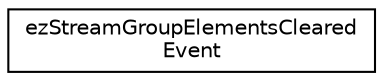 digraph "Graphical Class Hierarchy"
{
 // LATEX_PDF_SIZE
  edge [fontname="Helvetica",fontsize="10",labelfontname="Helvetica",labelfontsize="10"];
  node [fontname="Helvetica",fontsize="10",shape=record];
  rankdir="LR";
  Node0 [label="ezStreamGroupElementsCleared\lEvent",height=0.2,width=0.4,color="black", fillcolor="white", style="filled",URL="$d3/d0e/structez_stream_group_elements_cleared_event.htm",tooltip=" "];
}
